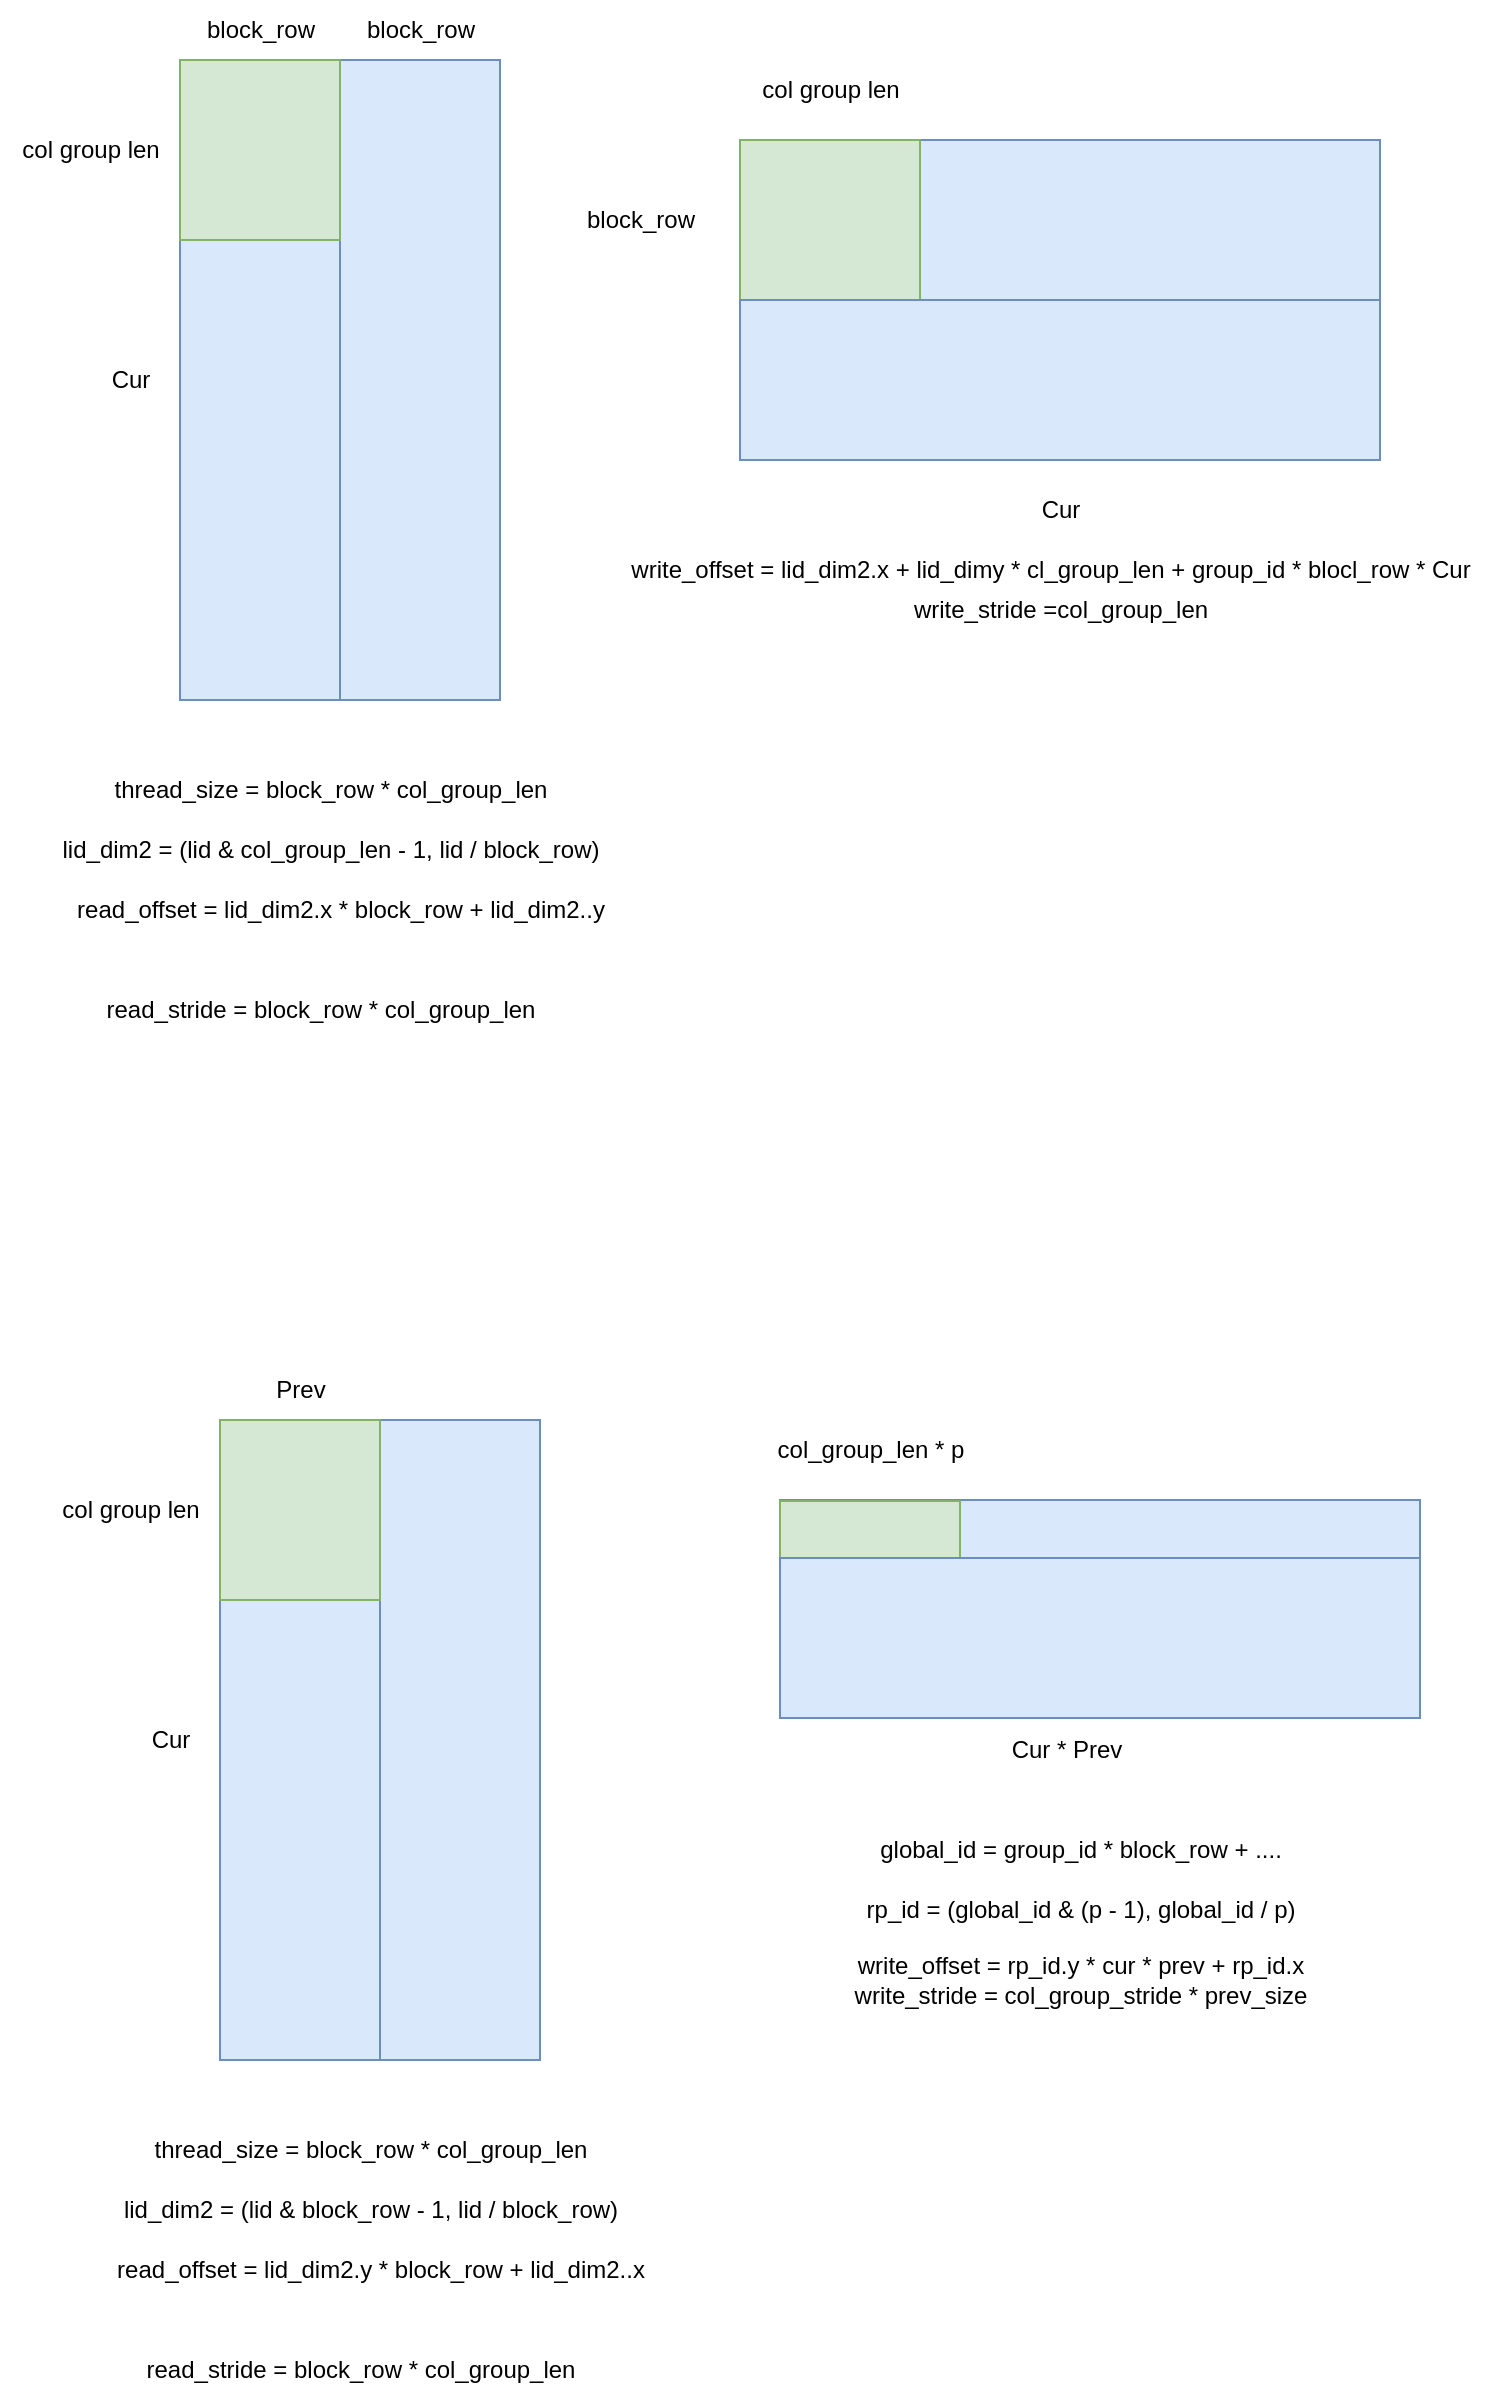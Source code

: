<mxfile version="21.1.2" type="github">
  <diagram name="第 1 页" id="7gzQ4Xh3ekyfxibKHSL2">
    <mxGraphModel dx="2089" dy="570" grid="1" gridSize="10" guides="1" tooltips="1" connect="1" arrows="1" fold="1" page="1" pageScale="1" pageWidth="827" pageHeight="1169" math="0" shadow="0">
      <root>
        <mxCell id="0" />
        <mxCell id="1" parent="0" />
        <mxCell id="wHHptBlt4teOUqZ6gllD-15" value="" style="rounded=0;whiteSpace=wrap;html=1;fillColor=#dae8fc;strokeColor=#6c8ebf;rotation=90;" vertex="1" parent="1">
          <mxGeometry x="480" y="80" width="80" height="320" as="geometry" />
        </mxCell>
        <mxCell id="wHHptBlt4teOUqZ6gllD-1" value="" style="rounded=0;whiteSpace=wrap;html=1;fillColor=#dae8fc;strokeColor=#6c8ebf;" vertex="1" parent="1">
          <mxGeometry x="80" y="160" width="80" height="320" as="geometry" />
        </mxCell>
        <mxCell id="wHHptBlt4teOUqZ6gllD-2" value="block_row" style="text;html=1;align=center;verticalAlign=middle;resizable=0;points=[];autosize=1;strokeColor=none;fillColor=none;" vertex="1" parent="1">
          <mxGeometry x="80" y="130" width="80" height="30" as="geometry" />
        </mxCell>
        <mxCell id="wHHptBlt4teOUqZ6gllD-3" value="Cur" style="text;html=1;align=center;verticalAlign=middle;resizable=0;points=[];autosize=1;strokeColor=none;fillColor=none;" vertex="1" parent="1">
          <mxGeometry x="35" y="305" width="40" height="30" as="geometry" />
        </mxCell>
        <mxCell id="wHHptBlt4teOUqZ6gllD-4" value="" style="rounded=0;whiteSpace=wrap;html=1;fillColor=#dae8fc;strokeColor=#6c8ebf;" vertex="1" parent="1">
          <mxGeometry x="160" y="160" width="80" height="320" as="geometry" />
        </mxCell>
        <mxCell id="wHHptBlt4teOUqZ6gllD-5" value="block_row" style="text;html=1;align=center;verticalAlign=middle;resizable=0;points=[];autosize=1;strokeColor=none;fillColor=none;" vertex="1" parent="1">
          <mxGeometry x="160" y="130" width="80" height="30" as="geometry" />
        </mxCell>
        <mxCell id="wHHptBlt4teOUqZ6gllD-6" value="" style="rounded=0;whiteSpace=wrap;html=1;fillColor=#d5e8d4;strokeColor=#82b366;" vertex="1" parent="1">
          <mxGeometry x="80" y="160" width="80" height="90" as="geometry" />
        </mxCell>
        <mxCell id="wHHptBlt4teOUqZ6gllD-7" value="col group len" style="text;html=1;align=center;verticalAlign=middle;resizable=0;points=[];autosize=1;strokeColor=none;fillColor=none;" vertex="1" parent="1">
          <mxGeometry x="-10" y="190" width="90" height="30" as="geometry" />
        </mxCell>
        <mxCell id="wHHptBlt4teOUqZ6gllD-10" value="Cur" style="text;html=1;align=center;verticalAlign=middle;resizable=0;points=[];autosize=1;strokeColor=none;fillColor=none;" vertex="1" parent="1">
          <mxGeometry x="500" y="370" width="40" height="30" as="geometry" />
        </mxCell>
        <mxCell id="wHHptBlt4teOUqZ6gllD-13" value="" style="rounded=0;whiteSpace=wrap;html=1;fillColor=#d5e8d4;strokeColor=#82b366;direction=east;rotation=90;" vertex="1" parent="1">
          <mxGeometry x="365" y="195" width="80" height="90" as="geometry" />
        </mxCell>
        <mxCell id="wHHptBlt4teOUqZ6gllD-16" value="" style="rounded=0;whiteSpace=wrap;html=1;fillColor=#dae8fc;strokeColor=#6c8ebf;rotation=90;" vertex="1" parent="1">
          <mxGeometry x="480" y="160" width="80" height="320" as="geometry" />
        </mxCell>
        <mxCell id="wHHptBlt4teOUqZ6gllD-17" value="col group len" style="text;html=1;align=center;verticalAlign=middle;resizable=0;points=[];autosize=1;strokeColor=none;fillColor=none;" vertex="1" parent="1">
          <mxGeometry x="360" y="160" width="90" height="30" as="geometry" />
        </mxCell>
        <mxCell id="wHHptBlt4teOUqZ6gllD-18" value="block_row" style="text;html=1;align=center;verticalAlign=middle;resizable=0;points=[];autosize=1;strokeColor=none;fillColor=none;" vertex="1" parent="1">
          <mxGeometry x="270" y="225" width="80" height="30" as="geometry" />
        </mxCell>
        <mxCell id="wHHptBlt4teOUqZ6gllD-19" value="thread_size = block_row * col_group_len" style="text;html=1;align=center;verticalAlign=middle;resizable=0;points=[];autosize=1;strokeColor=none;fillColor=none;" vertex="1" parent="1">
          <mxGeometry x="35" y="510" width="240" height="30" as="geometry" />
        </mxCell>
        <mxCell id="wHHptBlt4teOUqZ6gllD-20" value="lid_dim2 = (lid &amp;amp; col_group_len - 1, lid / block_row)" style="text;html=1;align=center;verticalAlign=middle;resizable=0;points=[];autosize=1;strokeColor=none;fillColor=none;" vertex="1" parent="1">
          <mxGeometry x="10" y="540" width="290" height="30" as="geometry" />
        </mxCell>
        <mxCell id="wHHptBlt4teOUqZ6gllD-21" value="read_offset = lid_dim2.x * block_row + lid_dim2..y" style="text;html=1;align=center;verticalAlign=middle;resizable=0;points=[];autosize=1;strokeColor=none;fillColor=none;" vertex="1" parent="1">
          <mxGeometry x="15" y="570" width="290" height="30" as="geometry" />
        </mxCell>
        <mxCell id="wHHptBlt4teOUqZ6gllD-22" value="read_stride = block_row * col_group_len" style="text;html=1;align=center;verticalAlign=middle;resizable=0;points=[];autosize=1;strokeColor=none;fillColor=none;" vertex="1" parent="1">
          <mxGeometry x="30" y="620" width="240" height="30" as="geometry" />
        </mxCell>
        <mxCell id="wHHptBlt4teOUqZ6gllD-24" value="write_offset = lid_dim2.x + lid_dimy * cl_group_len + group_id * blocl_row * Cur" style="text;html=1;align=center;verticalAlign=middle;resizable=0;points=[];autosize=1;strokeColor=none;fillColor=none;" vertex="1" parent="1">
          <mxGeometry x="295" y="400" width="440" height="30" as="geometry" />
        </mxCell>
        <mxCell id="wHHptBlt4teOUqZ6gllD-26" value="write_stride =col_group_len" style="text;html=1;align=center;verticalAlign=middle;resizable=0;points=[];autosize=1;strokeColor=none;fillColor=none;" vertex="1" parent="1">
          <mxGeometry x="435" y="420" width="170" height="30" as="geometry" />
        </mxCell>
        <mxCell id="wHHptBlt4teOUqZ6gllD-27" value="" style="rounded=0;whiteSpace=wrap;html=1;fillColor=#dae8fc;strokeColor=#6c8ebf;rotation=90;" vertex="1" parent="1">
          <mxGeometry x="525" y="735" width="30" height="320" as="geometry" />
        </mxCell>
        <mxCell id="wHHptBlt4teOUqZ6gllD-28" value="" style="rounded=0;whiteSpace=wrap;html=1;fillColor=#dae8fc;strokeColor=#6c8ebf;" vertex="1" parent="1">
          <mxGeometry x="100" y="840" width="80" height="320" as="geometry" />
        </mxCell>
        <mxCell id="wHHptBlt4teOUqZ6gllD-29" value="Prev" style="text;html=1;align=center;verticalAlign=middle;resizable=0;points=[];autosize=1;strokeColor=none;fillColor=none;" vertex="1" parent="1">
          <mxGeometry x="115" y="810" width="50" height="30" as="geometry" />
        </mxCell>
        <mxCell id="wHHptBlt4teOUqZ6gllD-30" value="Cur" style="text;html=1;align=center;verticalAlign=middle;resizable=0;points=[];autosize=1;strokeColor=none;fillColor=none;" vertex="1" parent="1">
          <mxGeometry x="55" y="985" width="40" height="30" as="geometry" />
        </mxCell>
        <mxCell id="wHHptBlt4teOUqZ6gllD-31" value="" style="rounded=0;whiteSpace=wrap;html=1;fillColor=#dae8fc;strokeColor=#6c8ebf;" vertex="1" parent="1">
          <mxGeometry x="180" y="840" width="80" height="320" as="geometry" />
        </mxCell>
        <mxCell id="wHHptBlt4teOUqZ6gllD-33" value="" style="rounded=0;whiteSpace=wrap;html=1;fillColor=#d5e8d4;strokeColor=#82b366;" vertex="1" parent="1">
          <mxGeometry x="100" y="840" width="80" height="90" as="geometry" />
        </mxCell>
        <mxCell id="wHHptBlt4teOUqZ6gllD-34" value="col group len" style="text;html=1;align=center;verticalAlign=middle;resizable=0;points=[];autosize=1;strokeColor=none;fillColor=none;" vertex="1" parent="1">
          <mxGeometry x="10" y="870" width="90" height="30" as="geometry" />
        </mxCell>
        <mxCell id="wHHptBlt4teOUqZ6gllD-35" value="Cur * Prev" style="text;html=1;align=center;verticalAlign=middle;resizable=0;points=[];autosize=1;strokeColor=none;fillColor=none;" vertex="1" parent="1">
          <mxGeometry x="482.5" y="990" width="80" height="30" as="geometry" />
        </mxCell>
        <mxCell id="wHHptBlt4teOUqZ6gllD-36" value="" style="rounded=0;whiteSpace=wrap;html=1;fillColor=#d5e8d4;strokeColor=#82b366;direction=east;rotation=90;" vertex="1" parent="1">
          <mxGeometry x="410.63" y="849.88" width="28.75" height="90" as="geometry" />
        </mxCell>
        <mxCell id="wHHptBlt4teOUqZ6gllD-37" value="" style="rounded=0;whiteSpace=wrap;html=1;fillColor=#dae8fc;strokeColor=#6c8ebf;rotation=90;" vertex="1" parent="1">
          <mxGeometry x="500" y="789" width="80" height="320" as="geometry" />
        </mxCell>
        <mxCell id="wHHptBlt4teOUqZ6gllD-38" value="col_group_len * p" style="text;html=1;align=center;verticalAlign=middle;resizable=0;points=[];autosize=1;strokeColor=none;fillColor=none;" vertex="1" parent="1">
          <mxGeometry x="365" y="840" width="120" height="30" as="geometry" />
        </mxCell>
        <mxCell id="wHHptBlt4teOUqZ6gllD-40" value="thread_size = block_row * col_group_len" style="text;html=1;align=center;verticalAlign=middle;resizable=0;points=[];autosize=1;strokeColor=none;fillColor=none;" vertex="1" parent="1">
          <mxGeometry x="55" y="1190" width="240" height="30" as="geometry" />
        </mxCell>
        <mxCell id="wHHptBlt4teOUqZ6gllD-41" value="lid_dim2 = (lid &amp;amp; block_row - 1, lid / block_row)" style="text;html=1;align=center;verticalAlign=middle;resizable=0;points=[];autosize=1;strokeColor=none;fillColor=none;" vertex="1" parent="1">
          <mxGeometry x="40" y="1220" width="270" height="30" as="geometry" />
        </mxCell>
        <mxCell id="wHHptBlt4teOUqZ6gllD-42" value="read_offset = lid_dim2.y * block_row + lid_dim2..x" style="text;html=1;align=center;verticalAlign=middle;resizable=0;points=[];autosize=1;strokeColor=none;fillColor=none;" vertex="1" parent="1">
          <mxGeometry x="35" y="1250" width="290" height="30" as="geometry" />
        </mxCell>
        <mxCell id="wHHptBlt4teOUqZ6gllD-43" value="read_stride = block_row * col_group_len" style="text;html=1;align=center;verticalAlign=middle;resizable=0;points=[];autosize=1;strokeColor=none;fillColor=none;" vertex="1" parent="1">
          <mxGeometry x="50" y="1300" width="240" height="30" as="geometry" />
        </mxCell>
        <mxCell id="wHHptBlt4teOUqZ6gllD-44" value="rp_id = (global_id &amp;amp; (p - 1), global_id / p)" style="text;html=1;align=center;verticalAlign=middle;resizable=0;points=[];autosize=1;strokeColor=none;fillColor=none;" vertex="1" parent="1">
          <mxGeometry x="410" y="1070" width="240" height="30" as="geometry" />
        </mxCell>
        <mxCell id="wHHptBlt4teOUqZ6gllD-45" value="write_offset = rp_id.y * cur * prev + rp_id.x&lt;br&gt;write_stride = col_group_stride * prev_size" style="text;html=1;align=center;verticalAlign=middle;resizable=0;points=[];autosize=1;strokeColor=none;fillColor=none;" vertex="1" parent="1">
          <mxGeometry x="405" y="1100" width="250" height="40" as="geometry" />
        </mxCell>
        <mxCell id="wHHptBlt4teOUqZ6gllD-53" value="global_id = group_id * block_row + ...." style="text;html=1;align=center;verticalAlign=middle;resizable=0;points=[];autosize=1;strokeColor=none;fillColor=none;" vertex="1" parent="1">
          <mxGeometry x="420" y="1040" width="220" height="30" as="geometry" />
        </mxCell>
      </root>
    </mxGraphModel>
  </diagram>
</mxfile>
